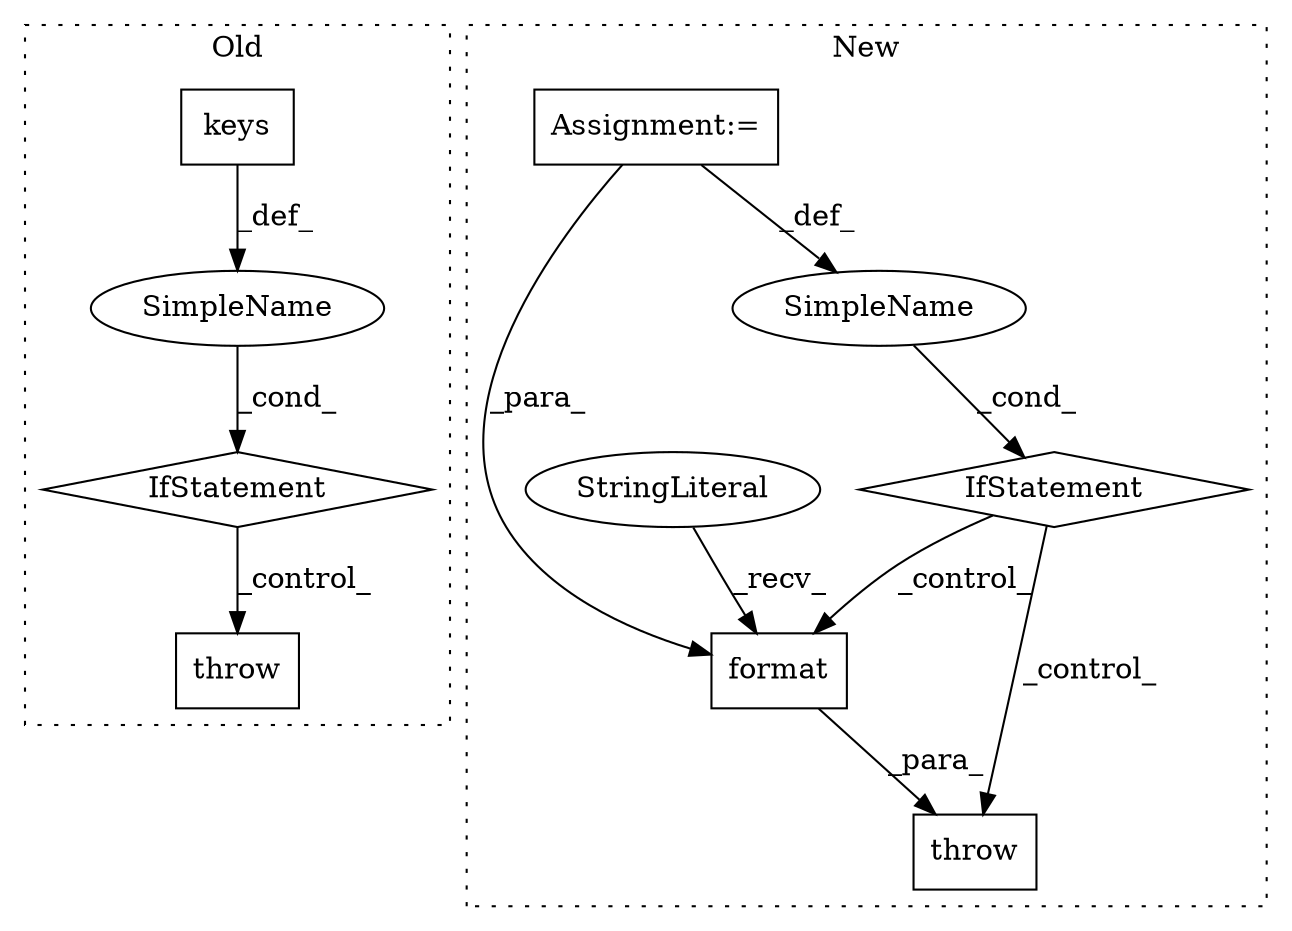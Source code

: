 digraph G {
subgraph cluster0 {
1 [label="keys" a="32" s="1244" l="6" shape="box"];
7 [label="IfStatement" a="25" s="1228,1290" l="4,2" shape="diamond"];
9 [label="SimpleName" a="42" s="" l="" shape="ellipse"];
10 [label="throw" a="53" s="1300" l="6" shape="box"];
label = "Old";
style="dotted";
}
subgraph cluster1 {
2 [label="format" a="32" s="1808,1836" l="7,1" shape="box"];
3 [label="StringLiteral" a="45" s="1690" l="117" shape="ellipse"];
4 [label="throw" a="53" s="1673" l="6" shape="box"];
5 [label="SimpleName" a="42" s="" l="" shape="ellipse"];
6 [label="IfStatement" a="25" s="1632,1663" l="4,2" shape="diamond"];
8 [label="Assignment:=" a="7" s="1462" l="12" shape="box"];
label = "New";
style="dotted";
}
1 -> 9 [label="_def_"];
2 -> 4 [label="_para_"];
3 -> 2 [label="_recv_"];
5 -> 6 [label="_cond_"];
6 -> 2 [label="_control_"];
6 -> 4 [label="_control_"];
7 -> 10 [label="_control_"];
8 -> 2 [label="_para_"];
8 -> 5 [label="_def_"];
9 -> 7 [label="_cond_"];
}